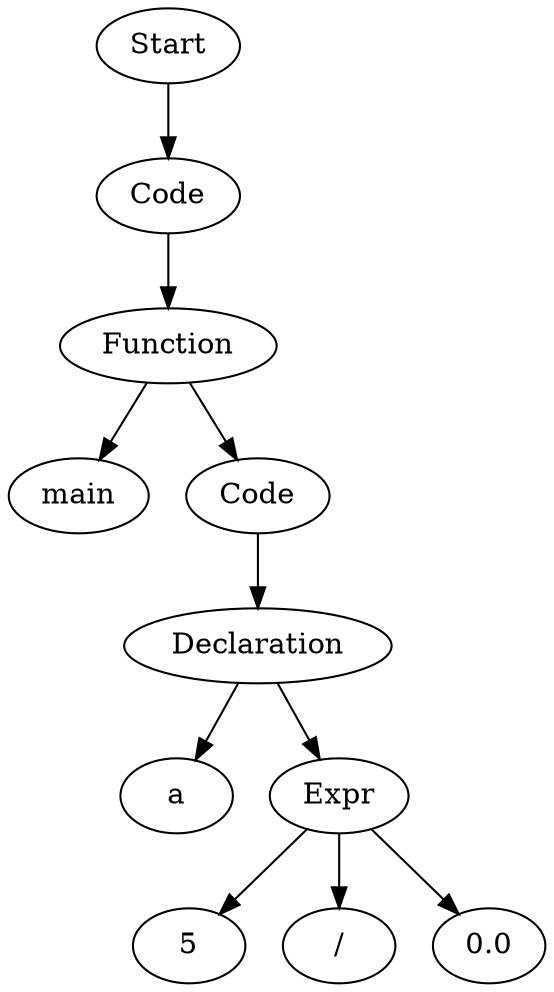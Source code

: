 digraph AST {
  "2282018224064" [label="Start"];
  "2282018224064" -> "2282018220368";
  "2282018220368" [label="Code"];
  "2282018220368" -> "2282018219648";
  "2282018219648" [label="Function"];
  "2282018219648" -> "2282018219888";
  "2282018219648" -> "2282018212688";
  "2282018219888" [label="main"];
  "2282018212688" [label="Code"];
  "2282018212688" -> "2282018219120";
  "2282018219120" [label="Declaration"];
  "2282018219120" -> "2282018218448";
  "2282018219120" -> "2282018224880";
  "2282018218448" [label="a"];
  "2282018224880" [label="Expr"];
  "2282018224880" -> "2282018225216";
  "2282018224880" -> "2282018225264";
  "2282018224880" -> "2282018225504";
  "2282018225216" [label="5"];
  "2282018225264" [label="/"];
  "2282018225504" [label="0.0"];
}
